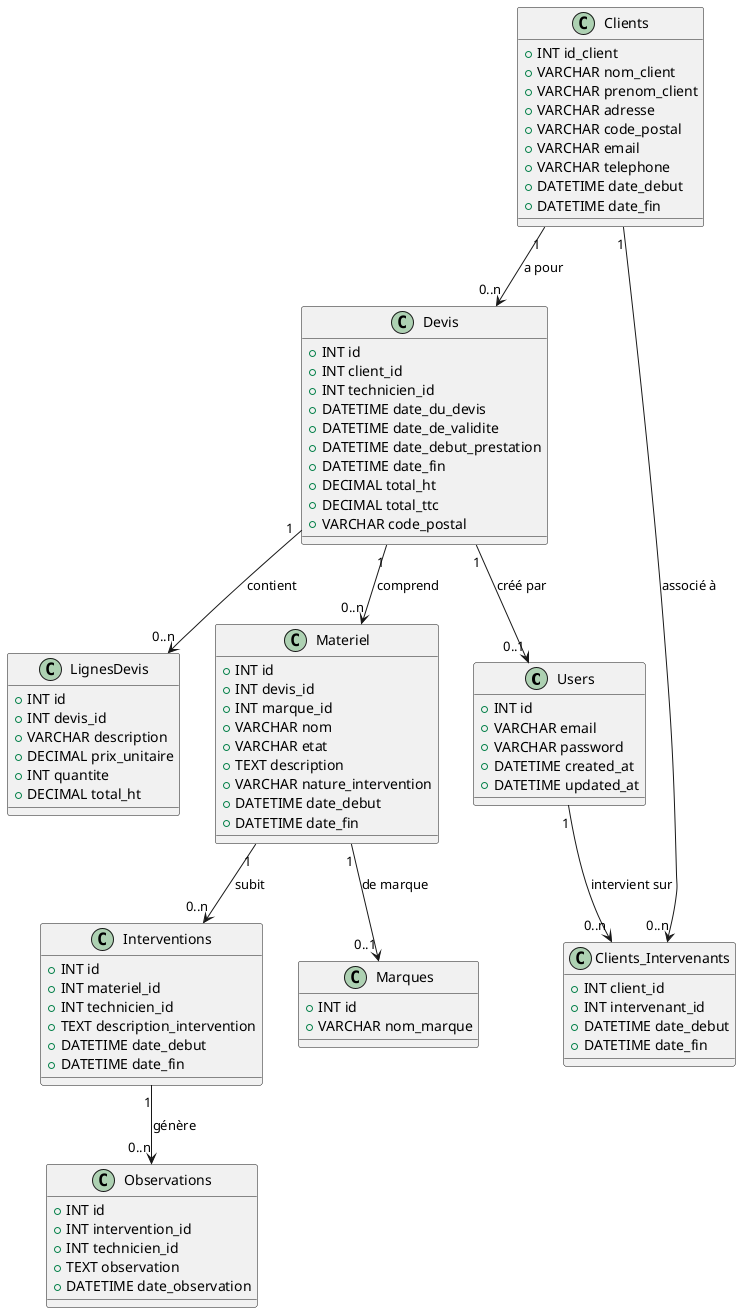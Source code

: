 @startuml diagramme_de_classe

' Table des Utilisateurs (Techniciens)
class Users {
    +INT id                
    +VARCHAR email          
    +VARCHAR password                  
    +DATETIME created_at    
    +DATETIME updated_at    
}

' Table des Clients
class Clients {
    +INT id_client         
    +VARCHAR nom_client     
    +VARCHAR prenom_client  
    +VARCHAR adresse       
    +VARCHAR code_postal    
    +VARCHAR email          
    +VARCHAR telephone      
    +DATETIME date_debut    
    +DATETIME date_fin      
}

' Table des Devis
class Devis {
    +INT id                
    +INT client_id         
    +INT technicien_id    
    +DATETIME date_du_devis  
    +DATETIME date_de_validite
    +DATETIME date_debut_prestation 
    +DATETIME date_fin      
    +DECIMAL total_ht       
    +DECIMAL total_ttc      
    +VARCHAR code_postal    
}

' Table des LignesDevis
class LignesDevis {
    +INT id               
    +INT devis_id          
    +VARCHAR description   
    +DECIMAL prix_unitaire  
    +INT quantite        
    +DECIMAL total_ht      
}

' Table des Marques
class Marques {
    +INT id               
    +VARCHAR nom_marque     
}

' Table du Matériel
class Materiel {
    +INT id               
    +INT devis_id         
    +INT marque_id       
    +VARCHAR nom          
    +VARCHAR etat         
    +TEXT description     
    +VARCHAR nature_intervention 
    +DATETIME date_debut   
    +DATETIME date_fin     
}

' Table des Interventions
class Interventions {
    +INT id               
    +INT materiel_id       
    +INT technicien_id     
    +TEXT description_intervention 
    +DATETIME date_debut  
    +DATETIME date_fin     
}

' Table des Observations
class Observations {
    +INT id                
    +INT intervention_id   
    +INT technicien_id     
    +TEXT observation      
    +DATETIME date_observation 
}

' Table des relations entre Clients et Techniciens (Intervenants)
class Clients_Intervenants {
    +INT client_id        
    +INT intervenant_id   
    +DATETIME date_debut   
    +DATETIME date_fin     
}

' ====================================
' Relations entre les entités
' ====================================

' Un client peut avoir plusieurs devis
Clients "1" --> "0..n" Devis : "a pour"

' Un devis peut être créé par un technicien (User)
Devis "1" --> "0..1" Users : "créé par"

' Un devis peut contenir plusieurs lignes de devis
Devis "1" --> "0..n" LignesDevis : "contient"

' Un devis peut comprendre plusieurs matériels
Devis "1" --> "0..n" Materiel : "comprend"

' Un matériel peut avoir plusieurs interventions
Materiel "1" --> "0..n" Interventions : "subit"

' Une intervention peut générer plusieurs observations
Interventions "1" --> "0..n" Observations : "génère"

' Un matériel appartient à une marque
Materiel "1" --> "0..1" Marques : "de marque"

' Un client peut avoir plusieurs intervenants (techniciens) via la table Clients_Intervenants
Clients "1" --> "0..n" Clients_Intervenants : "associé à"

' Un technicien (User) peut être associé à plusieurs clients via la table Clients_Intervenants
Users "1" --> "0..n" Clients_Intervenants : "intervient sur"

@enduml
